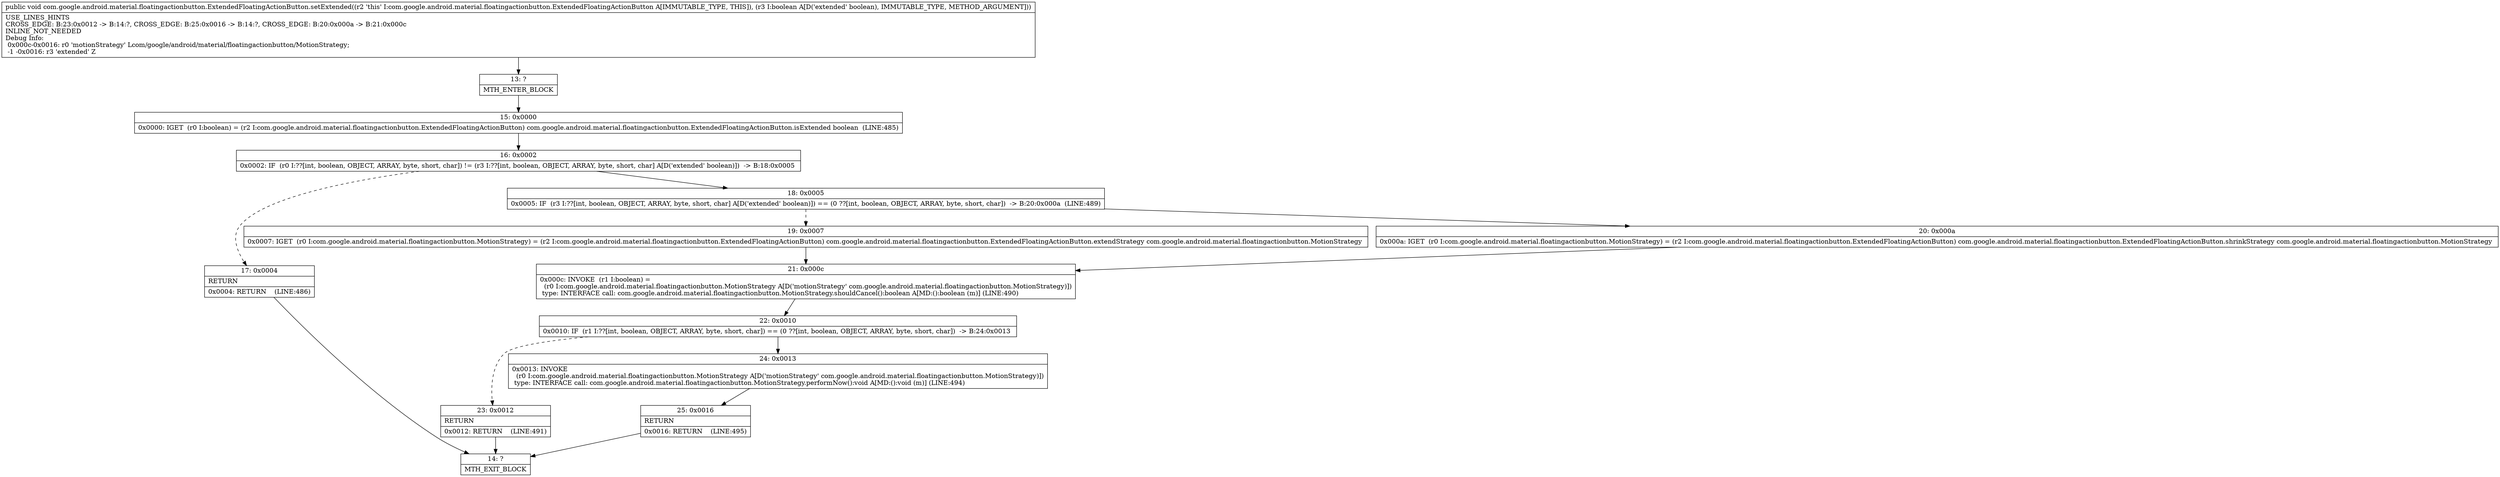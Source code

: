 digraph "CFG forcom.google.android.material.floatingactionbutton.ExtendedFloatingActionButton.setExtended(Z)V" {
Node_13 [shape=record,label="{13\:\ ?|MTH_ENTER_BLOCK\l}"];
Node_15 [shape=record,label="{15\:\ 0x0000|0x0000: IGET  (r0 I:boolean) = (r2 I:com.google.android.material.floatingactionbutton.ExtendedFloatingActionButton) com.google.android.material.floatingactionbutton.ExtendedFloatingActionButton.isExtended boolean  (LINE:485)\l}"];
Node_16 [shape=record,label="{16\:\ 0x0002|0x0002: IF  (r0 I:??[int, boolean, OBJECT, ARRAY, byte, short, char]) != (r3 I:??[int, boolean, OBJECT, ARRAY, byte, short, char] A[D('extended' boolean)])  \-\> B:18:0x0005 \l}"];
Node_17 [shape=record,label="{17\:\ 0x0004|RETURN\l|0x0004: RETURN    (LINE:486)\l}"];
Node_14 [shape=record,label="{14\:\ ?|MTH_EXIT_BLOCK\l}"];
Node_18 [shape=record,label="{18\:\ 0x0005|0x0005: IF  (r3 I:??[int, boolean, OBJECT, ARRAY, byte, short, char] A[D('extended' boolean)]) == (0 ??[int, boolean, OBJECT, ARRAY, byte, short, char])  \-\> B:20:0x000a  (LINE:489)\l}"];
Node_19 [shape=record,label="{19\:\ 0x0007|0x0007: IGET  (r0 I:com.google.android.material.floatingactionbutton.MotionStrategy) = (r2 I:com.google.android.material.floatingactionbutton.ExtendedFloatingActionButton) com.google.android.material.floatingactionbutton.ExtendedFloatingActionButton.extendStrategy com.google.android.material.floatingactionbutton.MotionStrategy \l}"];
Node_21 [shape=record,label="{21\:\ 0x000c|0x000c: INVOKE  (r1 I:boolean) = \l  (r0 I:com.google.android.material.floatingactionbutton.MotionStrategy A[D('motionStrategy' com.google.android.material.floatingactionbutton.MotionStrategy)])\l type: INTERFACE call: com.google.android.material.floatingactionbutton.MotionStrategy.shouldCancel():boolean A[MD:():boolean (m)] (LINE:490)\l}"];
Node_22 [shape=record,label="{22\:\ 0x0010|0x0010: IF  (r1 I:??[int, boolean, OBJECT, ARRAY, byte, short, char]) == (0 ??[int, boolean, OBJECT, ARRAY, byte, short, char])  \-\> B:24:0x0013 \l}"];
Node_23 [shape=record,label="{23\:\ 0x0012|RETURN\l|0x0012: RETURN    (LINE:491)\l}"];
Node_24 [shape=record,label="{24\:\ 0x0013|0x0013: INVOKE  \l  (r0 I:com.google.android.material.floatingactionbutton.MotionStrategy A[D('motionStrategy' com.google.android.material.floatingactionbutton.MotionStrategy)])\l type: INTERFACE call: com.google.android.material.floatingactionbutton.MotionStrategy.performNow():void A[MD:():void (m)] (LINE:494)\l}"];
Node_25 [shape=record,label="{25\:\ 0x0016|RETURN\l|0x0016: RETURN    (LINE:495)\l}"];
Node_20 [shape=record,label="{20\:\ 0x000a|0x000a: IGET  (r0 I:com.google.android.material.floatingactionbutton.MotionStrategy) = (r2 I:com.google.android.material.floatingactionbutton.ExtendedFloatingActionButton) com.google.android.material.floatingactionbutton.ExtendedFloatingActionButton.shrinkStrategy com.google.android.material.floatingactionbutton.MotionStrategy \l}"];
MethodNode[shape=record,label="{public void com.google.android.material.floatingactionbutton.ExtendedFloatingActionButton.setExtended((r2 'this' I:com.google.android.material.floatingactionbutton.ExtendedFloatingActionButton A[IMMUTABLE_TYPE, THIS]), (r3 I:boolean A[D('extended' boolean), IMMUTABLE_TYPE, METHOD_ARGUMENT]))  | USE_LINES_HINTS\lCROSS_EDGE: B:23:0x0012 \-\> B:14:?, CROSS_EDGE: B:25:0x0016 \-\> B:14:?, CROSS_EDGE: B:20:0x000a \-\> B:21:0x000c\lINLINE_NOT_NEEDED\lDebug Info:\l  0x000c\-0x0016: r0 'motionStrategy' Lcom\/google\/android\/material\/floatingactionbutton\/MotionStrategy;\l  \-1 \-0x0016: r3 'extended' Z\l}"];
MethodNode -> Node_13;Node_13 -> Node_15;
Node_15 -> Node_16;
Node_16 -> Node_17[style=dashed];
Node_16 -> Node_18;
Node_17 -> Node_14;
Node_18 -> Node_19[style=dashed];
Node_18 -> Node_20;
Node_19 -> Node_21;
Node_21 -> Node_22;
Node_22 -> Node_23[style=dashed];
Node_22 -> Node_24;
Node_23 -> Node_14;
Node_24 -> Node_25;
Node_25 -> Node_14;
Node_20 -> Node_21;
}


